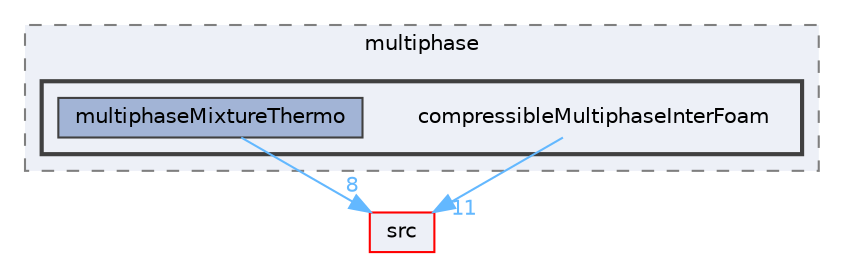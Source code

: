 digraph "applications/solvers/multiphase/compressibleMultiphaseInterFoam"
{
 // LATEX_PDF_SIZE
  bgcolor="transparent";
  edge [fontname=Helvetica,fontsize=10,labelfontname=Helvetica,labelfontsize=10];
  node [fontname=Helvetica,fontsize=10,shape=box,height=0.2,width=0.4];
  compound=true
  subgraph clusterdir_d62a5a20700de1cb9696e405d497a576 {
    graph [ bgcolor="#edf0f7", pencolor="grey50", label="multiphase", fontname=Helvetica,fontsize=10 style="filled,dashed", URL="dir_d62a5a20700de1cb9696e405d497a576.html",tooltip=""]
  subgraph clusterdir_75bd1829166ce4d491db72d27f90896f {
    graph [ bgcolor="#edf0f7", pencolor="grey25", label="", fontname=Helvetica,fontsize=10 style="filled,bold", URL="dir_75bd1829166ce4d491db72d27f90896f.html",tooltip=""]
    dir_75bd1829166ce4d491db72d27f90896f [shape=plaintext, label="compressibleMultiphaseInterFoam"];
  dir_4d5f0f5b5dec621b48f4410ade9ffff5 [label="multiphaseMixtureThermo", fillcolor="#a2b4d6", color="grey25", style="filled", URL="dir_4d5f0f5b5dec621b48f4410ade9ffff5.html",tooltip=""];
  }
  }
  dir_68267d1309a1af8e8297ef4c3efbcdba [label="src", fillcolor="#edf0f7", color="red", style="filled", URL="dir_68267d1309a1af8e8297ef4c3efbcdba.html",tooltip=""];
  dir_75bd1829166ce4d491db72d27f90896f->dir_68267d1309a1af8e8297ef4c3efbcdba [headlabel="11", labeldistance=1.5 headhref="dir_000593_003729.html" href="dir_000593_003729.html" color="steelblue1" fontcolor="steelblue1"];
  dir_4d5f0f5b5dec621b48f4410ade9ffff5->dir_68267d1309a1af8e8297ef4c3efbcdba [headlabel="8", labeldistance=1.5 headhref="dir_002491_003729.html" href="dir_002491_003729.html" color="steelblue1" fontcolor="steelblue1"];
}
